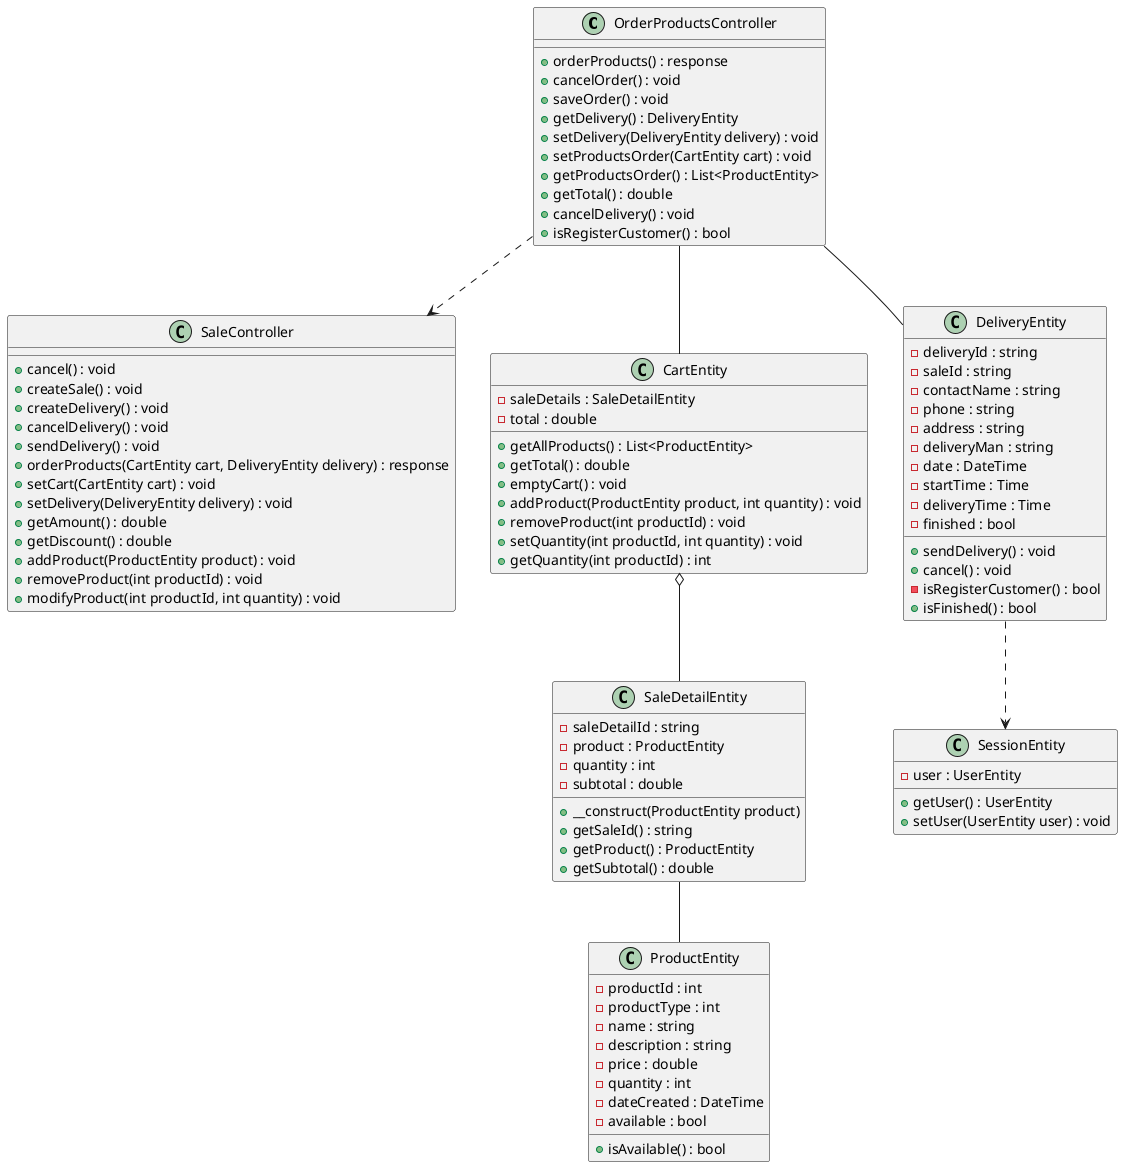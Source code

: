 @startuml

OrderProductsController ..> SaleController
OrderProductsController -- CartEntity
OrderProductsController -- DeliveryEntity
DeliveryEntity ..> SessionEntity
CartEntity o-- SaleDetailEntity
SaleDetailEntity -- ProductEntity

class OrderProductsController
{
    +orderProducts() : response
    +cancelOrder() : void
    +saveOrder() : void
    +getDelivery() : DeliveryEntity
    +setDelivery(DeliveryEntity delivery) : void
    +setProductsOrder(CartEntity cart) : void
    +getProductsOrder() : List<ProductEntity>
    +getTotal() : double
    +cancelDelivery() : void
    +isRegisterCustomer() : bool
}

class SaleController
{
    +cancel() : void
    +createSale() : void
    +createDelivery() : void
    +cancelDelivery() : void
    +sendDelivery() : void
    +orderProducts(CartEntity cart, DeliveryEntity delivery) : response
    +setCart(CartEntity cart) : void
    +setDelivery(DeliveryEntity delivery) : void
    +getAmount() : double
    +getDiscount() : double
    +addProduct(ProductEntity product) : void
    +removeProduct(int productId) : void
    +modifyProduct(int productId, int quantity) : void
}

class CartEntity
{
    -saleDetails : SaleDetailEntity
    -total : double

    +getAllProducts() : List<ProductEntity>
    +getTotal() : double
    +emptyCart() : void
    +addProduct(ProductEntity product, int quantity) : void
    +removeProduct(int productId) : void
    +setQuantity(int productId, int quantity) : void
    +getQuantity(int productId) : int
}

class DeliveryEntity
{
    -deliveryId : string
    -saleId : string
    -contactName : string
    -phone : string
    -address : string
    -deliveryMan : string
    -date : DateTime
    -startTime : Time
    -deliveryTime : Time
    -finished : bool

    +sendDelivery() : void
    +cancel() : void
    -isRegisterCustomer() : bool
    +isFinished() : bool
}

class SessionEntity
{
    -user : UserEntity

    +getUser() : UserEntity
    +setUser(UserEntity user) : void
}

class SaleDetailEntity
{
    -saleDetailId : string
    -product : ProductEntity
    -quantity : int
    -subtotal : double

    +__construct(ProductEntity product)
    +getSaleId() : string
    +getProduct() : ProductEntity
    +getSubtotal() : double
}

class ProductEntity
{
    -productId : int
    -productType : int
    -name : string
    -description : string
    -price : double
    -quantity : int
    -dateCreated : DateTime
    -available : bool

    +isAvailable() : bool
}

@enduml